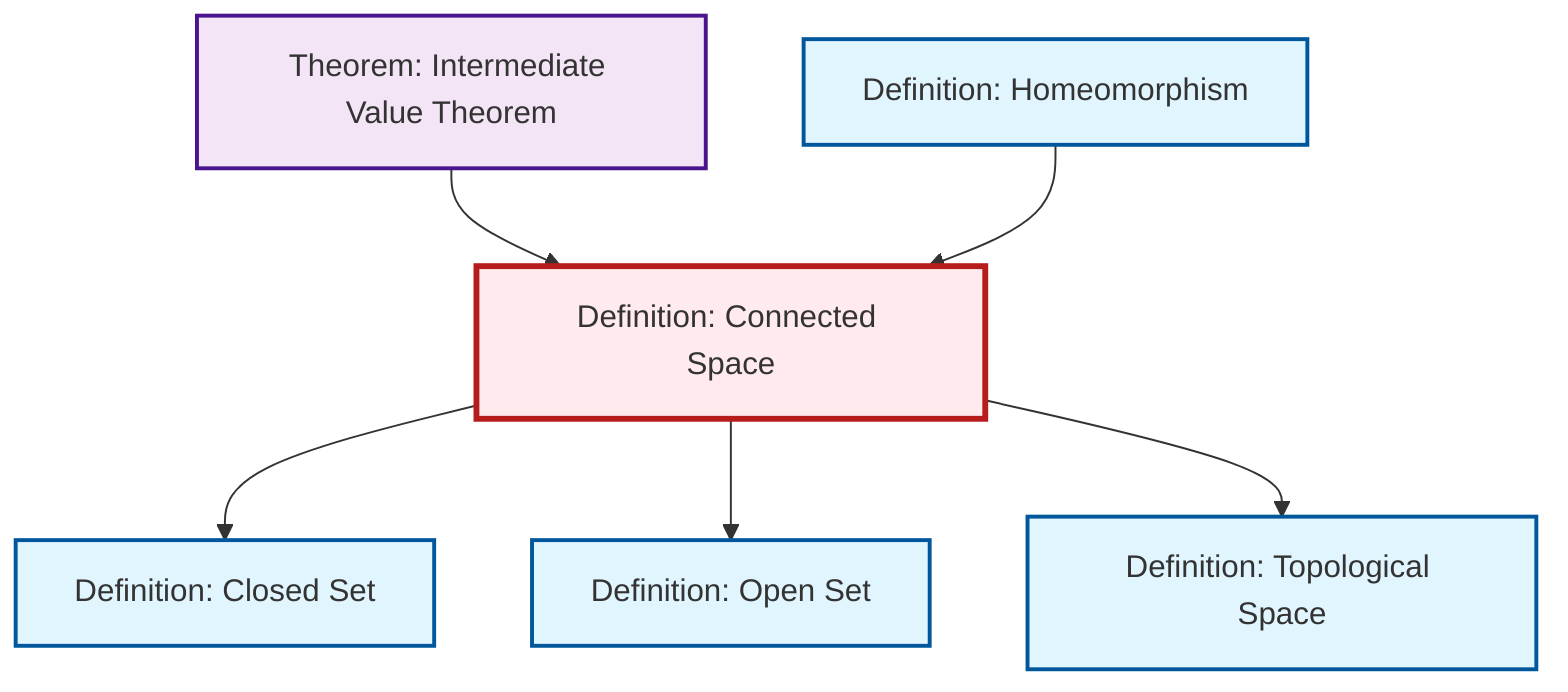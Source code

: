 graph TD
    classDef definition fill:#e1f5fe,stroke:#01579b,stroke-width:2px
    classDef theorem fill:#f3e5f5,stroke:#4a148c,stroke-width:2px
    classDef axiom fill:#fff3e0,stroke:#e65100,stroke-width:2px
    classDef example fill:#e8f5e9,stroke:#1b5e20,stroke-width:2px
    classDef current fill:#ffebee,stroke:#b71c1c,stroke-width:3px
    def-closed-set["Definition: Closed Set"]:::definition
    def-homeomorphism["Definition: Homeomorphism"]:::definition
    def-open-set["Definition: Open Set"]:::definition
    def-connected["Definition: Connected Space"]:::definition
    def-topological-space["Definition: Topological Space"]:::definition
    thm-intermediate-value["Theorem: Intermediate Value Theorem"]:::theorem
    def-connected --> def-closed-set
    thm-intermediate-value --> def-connected
    def-connected --> def-open-set
    def-homeomorphism --> def-connected
    def-connected --> def-topological-space
    class def-connected current
